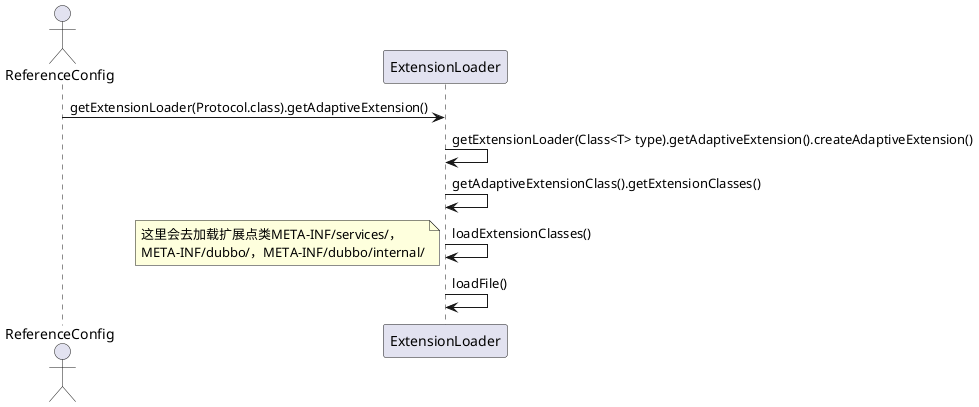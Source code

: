 @startuml
actor ReferenceConfig
ReferenceConfig -> ExtensionLoader: getExtensionLoader(Protocol.class).getAdaptiveExtension()
ExtensionLoader -> ExtensionLoader: getExtensionLoader(Class<T> type).getAdaptiveExtension().createAdaptiveExtension()
ExtensionLoader -> ExtensionLoader: getAdaptiveExtensionClass().getExtensionClasses()
ExtensionLoader -> ExtensionLoader: loadExtensionClasses()
note left: 这里会去加载扩展点类META-INF/services/，\nMETA-INF/dubbo/，META-INF/dubbo/internal/
ExtensionLoader -> ExtensionLoader: loadFile()



@enduml